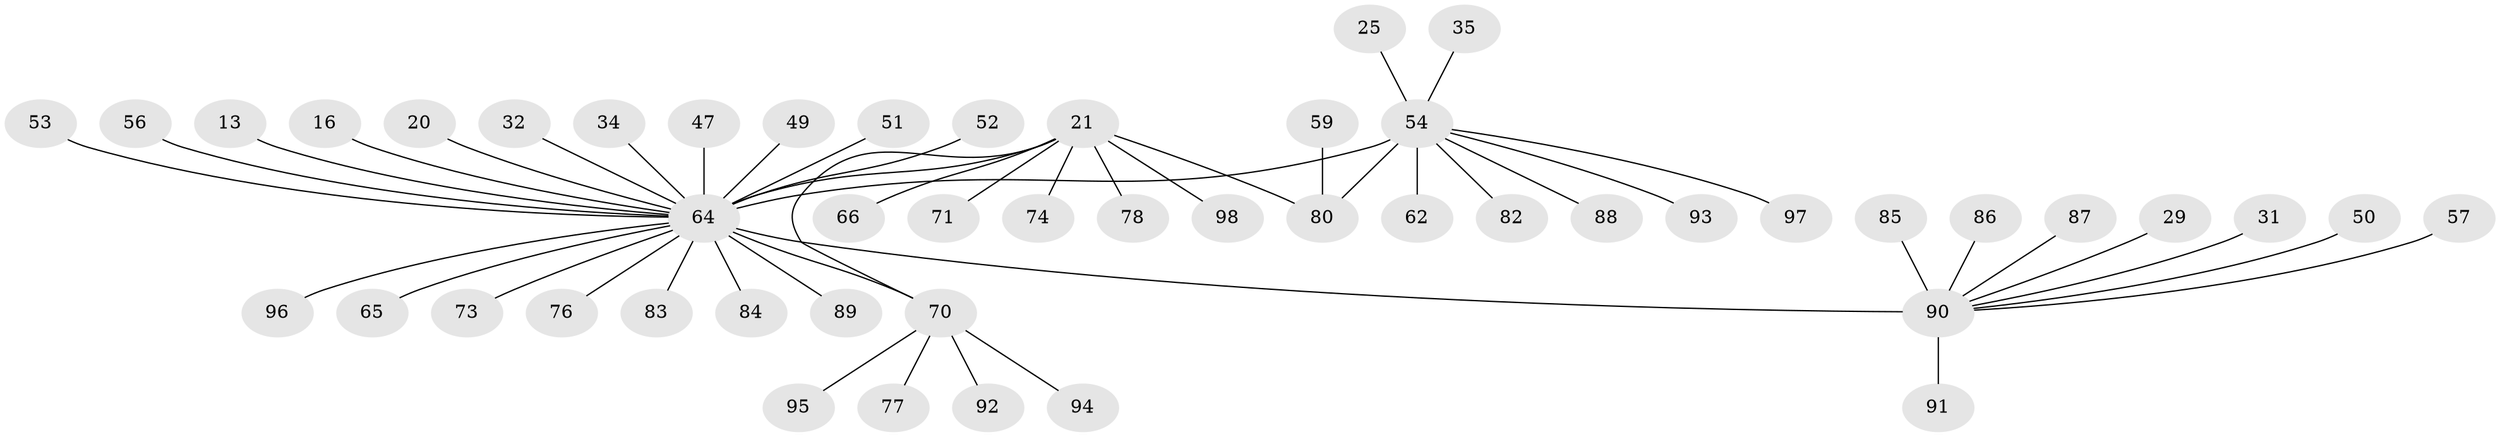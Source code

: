 // original degree distribution, {11: 0.01020408163265306, 9: 0.01020408163265306, 15: 0.01020408163265306, 2: 0.1836734693877551, 8: 0.02040816326530612, 12: 0.01020408163265306, 3: 0.08163265306122448, 4: 0.061224489795918366, 5: 0.02040816326530612, 1: 0.5816326530612245, 6: 0.01020408163265306}
// Generated by graph-tools (version 1.1) at 2025/51/03/04/25 21:51:22]
// undirected, 49 vertices, 50 edges
graph export_dot {
graph [start="1"]
  node [color=gray90,style=filled];
  13;
  16;
  20;
  21 [super="+11+1"];
  25;
  29;
  31;
  32;
  34 [super="+18"];
  35;
  47;
  49 [super="+22+44"];
  50;
  51;
  52;
  53;
  54 [super="+33+48"];
  56;
  57 [super="+17"];
  59;
  62;
  64 [super="+2+3+6"];
  65 [super="+39"];
  66;
  70 [super="+69"];
  71;
  73 [super="+38+72"];
  74;
  76;
  77;
  78;
  80 [super="+43"];
  82;
  83 [super="+55"];
  84 [super="+75"];
  85;
  86 [super="+12"];
  87;
  88;
  89;
  90 [super="+26+27+60+81"];
  91;
  92;
  93 [super="+19"];
  94;
  95;
  96;
  97 [super="+61"];
  98;
  13 -- 64;
  16 -- 64;
  20 -- 64;
  21 -- 66;
  21 -- 64 [weight=3];
  21 -- 98;
  21 -- 71;
  21 -- 74;
  21 -- 78;
  21 -- 80 [weight=2];
  21 -- 70 [weight=2];
  25 -- 54;
  29 -- 90;
  31 -- 90;
  32 -- 64;
  34 -- 64;
  35 -- 54;
  47 -- 64;
  49 -- 64;
  50 -- 90;
  51 -- 64;
  52 -- 64;
  53 -- 64;
  54 -- 64 [weight=4];
  54 -- 80;
  54 -- 82;
  54 -- 88;
  54 -- 93;
  54 -- 62;
  54 -- 97;
  56 -- 64;
  57 -- 90;
  59 -- 80;
  64 -- 96;
  64 -- 89;
  64 -- 76;
  64 -- 90 [weight=5];
  64 -- 73;
  64 -- 65;
  64 -- 83;
  64 -- 84;
  64 -- 70;
  70 -- 92;
  70 -- 77;
  70 -- 94;
  70 -- 95;
  85 -- 90;
  86 -- 90;
  87 -- 90;
  90 -- 91;
}

